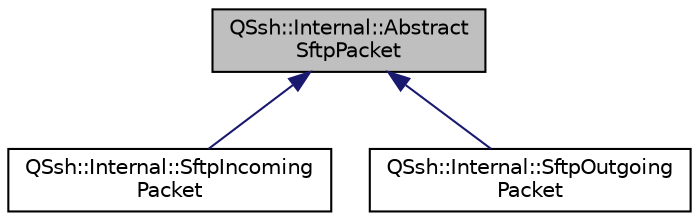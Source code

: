 digraph "QSsh::Internal::AbstractSftpPacket"
{
  edge [fontname="Helvetica",fontsize="10",labelfontname="Helvetica",labelfontsize="10"];
  node [fontname="Helvetica",fontsize="10",shape=record];
  Node0 [label="QSsh::Internal::Abstract\lSftpPacket",height=0.2,width=0.4,color="black", fillcolor="grey75", style="filled", fontcolor="black"];
  Node0 -> Node1 [dir="back",color="midnightblue",fontsize="10",style="solid",fontname="Helvetica"];
  Node1 [label="QSsh::Internal::SftpIncoming\lPacket",height=0.2,width=0.4,color="black", fillcolor="white", style="filled",URL="$class_q_ssh_1_1_internal_1_1_sftp_incoming_packet.html"];
  Node0 -> Node2 [dir="back",color="midnightblue",fontsize="10",style="solid",fontname="Helvetica"];
  Node2 [label="QSsh::Internal::SftpOutgoing\lPacket",height=0.2,width=0.4,color="black", fillcolor="white", style="filled",URL="$class_q_ssh_1_1_internal_1_1_sftp_outgoing_packet.html"];
}
